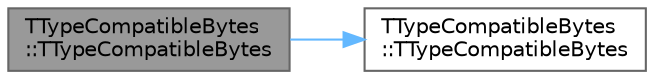 digraph "TTypeCompatibleBytes::TTypeCompatibleBytes"
{
 // INTERACTIVE_SVG=YES
 // LATEX_PDF_SIZE
  bgcolor="transparent";
  edge [fontname=Helvetica,fontsize=10,labelfontname=Helvetica,labelfontsize=10];
  node [fontname=Helvetica,fontsize=10,shape=box,height=0.2,width=0.4];
  rankdir="LR";
  Node1 [id="Node000001",label="TTypeCompatibleBytes\l::TTypeCompatibleBytes",height=0.2,width=0.4,color="gray40", fillcolor="grey60", style="filled", fontcolor="black",tooltip=" "];
  Node1 -> Node2 [id="edge1_Node000001_Node000002",color="steelblue1",style="solid",tooltip=" "];
  Node2 [id="Node000002",label="TTypeCompatibleBytes\l::TTypeCompatibleBytes",height=0.2,width=0.4,color="grey40", fillcolor="white", style="filled",URL="$d2/d00/structTTypeCompatibleBytes.html#aaf1df02f87e7ad58ffd88759a85bba68",tooltip=" "];
}
